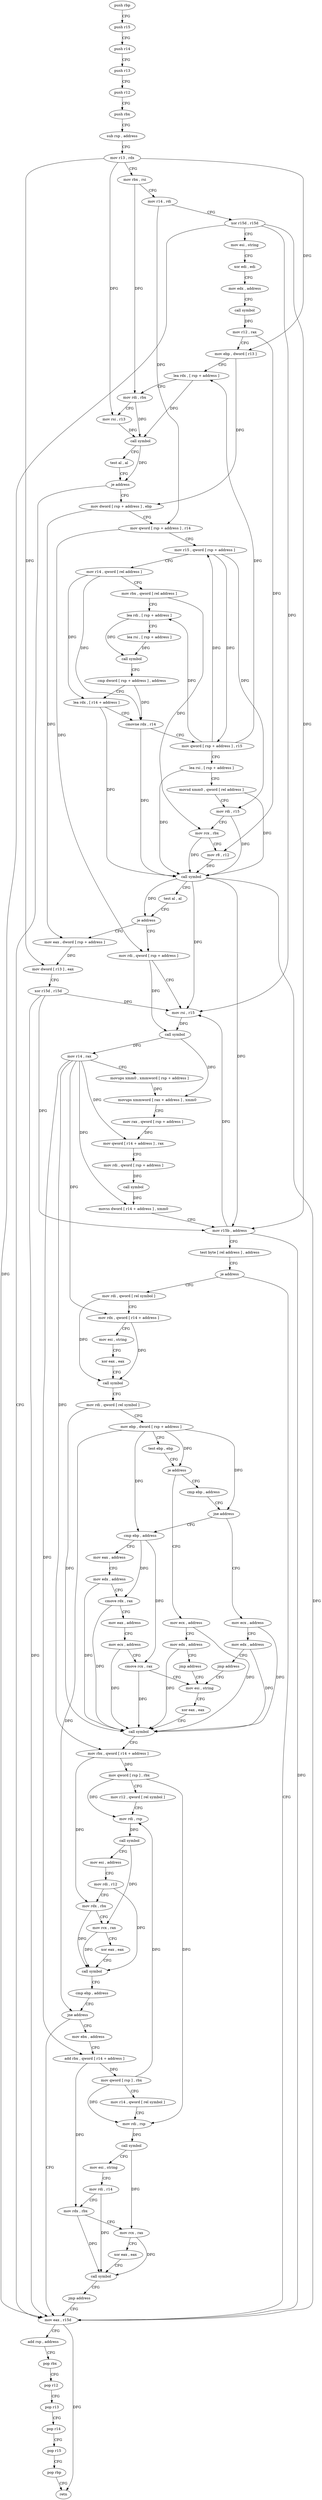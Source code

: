 digraph "func" {
"4240336" [label = "push rbp" ]
"4240337" [label = "push r15" ]
"4240339" [label = "push r14" ]
"4240341" [label = "push r13" ]
"4240343" [label = "push r12" ]
"4240345" [label = "push rbx" ]
"4240346" [label = "sub rsp , address" ]
"4240350" [label = "mov r13 , rdx" ]
"4240353" [label = "mov rbx , rsi" ]
"4240356" [label = "mov r14 , rdi" ]
"4240359" [label = "xor r15d , r15d" ]
"4240362" [label = "mov esi , string" ]
"4240367" [label = "xor edi , edi" ]
"4240369" [label = "mov edx , address" ]
"4240374" [label = "call symbol" ]
"4240379" [label = "mov r12 , rax" ]
"4240382" [label = "mov ebp , dword [ r13 ]" ]
"4240386" [label = "lea rdx , [ rsp + address ]" ]
"4240391" [label = "mov rdi , rbx" ]
"4240394" [label = "mov rsi , r13" ]
"4240397" [label = "call symbol" ]
"4240402" [label = "test al , al" ]
"4240404" [label = "je address" ]
"4240633" [label = "mov eax , r15d" ]
"4240410" [label = "mov dword [ rsp + address ] , ebp" ]
"4240636" [label = "add rsp , address" ]
"4240640" [label = "pop rbx" ]
"4240641" [label = "pop r12" ]
"4240643" [label = "pop r13" ]
"4240645" [label = "pop r14" ]
"4240647" [label = "pop r15" ]
"4240649" [label = "pop rbp" ]
"4240650" [label = "retn" ]
"4240414" [label = "mov qword [ rsp + address ] , r14" ]
"4240419" [label = "mov r15 , qword [ rsp + address ]" ]
"4240424" [label = "mov r14 , qword [ rel address ]" ]
"4240431" [label = "mov rbx , qword [ rel address ]" ]
"4240438" [label = "lea rdi , [ rsp + address ]" ]
"4240443" [label = "lea rsi , [ rsp + address ]" ]
"4240448" [label = "call symbol" ]
"4240453" [label = "cmp dword [ rsp + address ] , address" ]
"4240458" [label = "lea rdx , [ r14 + address ]" ]
"4240465" [label = "cmovne rdx , r14" ]
"4240469" [label = "mov qword [ rsp + address ] , r15" ]
"4240474" [label = "lea rsi , [ rsp + address ]" ]
"4240479" [label = "movsd xmm0 , qword [ rel address ]" ]
"4240487" [label = "mov rdi , r15" ]
"4240490" [label = "mov rcx , rbx" ]
"4240493" [label = "mov r8 , r12" ]
"4240496" [label = "call symbol" ]
"4240501" [label = "test al , al" ]
"4240503" [label = "je address" ]
"4240622" [label = "mov eax , dword [ rsp + address ]" ]
"4240505" [label = "mov rdi , qword [ rsp + address ]" ]
"4240626" [label = "mov dword [ r13 ] , eax" ]
"4240630" [label = "xor r15d , r15d" ]
"4240510" [label = "mov rsi , r15" ]
"4240513" [label = "call symbol" ]
"4240518" [label = "mov r14 , rax" ]
"4240521" [label = "movups xmm0 , xmmword [ rsp + address ]" ]
"4240526" [label = "movups xmmword [ rax + address ] , xmm0" ]
"4240530" [label = "mov rax , qword [ rsp + address ]" ]
"4240535" [label = "mov qword [ r14 + address ] , rax" ]
"4240539" [label = "mov rdi , qword [ rsp + address ]" ]
"4240544" [label = "call symbol" ]
"4240549" [label = "movss dword [ r14 + address ] , xmm0" ]
"4240555" [label = "mov r15b , address" ]
"4240558" [label = "test byte [ rel address ] , address" ]
"4240565" [label = "je address" ]
"4240567" [label = "mov rdi , qword [ rel symbol ]" ]
"4240574" [label = "mov rdx , qword [ r14 + address ]" ]
"4240578" [label = "mov esi , string" ]
"4240583" [label = "xor eax , eax" ]
"4240585" [label = "call symbol" ]
"4240590" [label = "mov rdi , qword [ rel symbol ]" ]
"4240597" [label = "mov ebp , dword [ rsp + address ]" ]
"4240601" [label = "test ebp , ebp" ]
"4240603" [label = "je address" ]
"4240651" [label = "mov ecx , address" ]
"4240605" [label = "cmp ebp , address" ]
"4240656" [label = "mov edx , address" ]
"4240661" [label = "jmp address" ]
"4240694" [label = "mov esi , string" ]
"4240608" [label = "jne address" ]
"4240663" [label = "cmp ebp , address" ]
"4240610" [label = "mov ecx , address" ]
"4240699" [label = "xor eax , eax" ]
"4240701" [label = "call symbol" ]
"4240706" [label = "mov rbx , qword [ r14 + address ]" ]
"4240710" [label = "mov qword [ rsp ] , rbx" ]
"4240714" [label = "mov r12 , qword [ rel symbol ]" ]
"4240721" [label = "mov rdi , rsp" ]
"4240724" [label = "call symbol" ]
"4240729" [label = "mov esi , address" ]
"4240734" [label = "mov rdi , r12" ]
"4240737" [label = "mov rdx , rbx" ]
"4240740" [label = "mov rcx , rax" ]
"4240743" [label = "xor eax , eax" ]
"4240745" [label = "call symbol" ]
"4240750" [label = "cmp ebp , address" ]
"4240753" [label = "jne address" ]
"4240755" [label = "mov ebx , address" ]
"4240666" [label = "mov eax , address" ]
"4240671" [label = "mov edx , address" ]
"4240676" [label = "cmove rdx , rax" ]
"4240680" [label = "mov eax , address" ]
"4240685" [label = "mov ecx , address" ]
"4240690" [label = "cmove rcx , rax" ]
"4240615" [label = "mov edx , address" ]
"4240620" [label = "jmp address" ]
"4240760" [label = "add rbx , qword [ r14 + address ]" ]
"4240764" [label = "mov qword [ rsp ] , rbx" ]
"4240768" [label = "mov r14 , qword [ rel symbol ]" ]
"4240775" [label = "mov rdi , rsp" ]
"4240778" [label = "call symbol" ]
"4240783" [label = "mov esi , string" ]
"4240788" [label = "mov rdi , r14" ]
"4240791" [label = "mov rdx , rbx" ]
"4240794" [label = "mov rcx , rax" ]
"4240797" [label = "xor eax , eax" ]
"4240799" [label = "call symbol" ]
"4240804" [label = "jmp address" ]
"4240336" -> "4240337" [ label = "CFG" ]
"4240337" -> "4240339" [ label = "CFG" ]
"4240339" -> "4240341" [ label = "CFG" ]
"4240341" -> "4240343" [ label = "CFG" ]
"4240343" -> "4240345" [ label = "CFG" ]
"4240345" -> "4240346" [ label = "CFG" ]
"4240346" -> "4240350" [ label = "CFG" ]
"4240350" -> "4240353" [ label = "CFG" ]
"4240350" -> "4240382" [ label = "DFG" ]
"4240350" -> "4240394" [ label = "DFG" ]
"4240350" -> "4240626" [ label = "DFG" ]
"4240353" -> "4240356" [ label = "CFG" ]
"4240353" -> "4240391" [ label = "DFG" ]
"4240356" -> "4240359" [ label = "CFG" ]
"4240356" -> "4240414" [ label = "DFG" ]
"4240359" -> "4240362" [ label = "CFG" ]
"4240359" -> "4240633" [ label = "DFG" ]
"4240359" -> "4240510" [ label = "DFG" ]
"4240359" -> "4240555" [ label = "DFG" ]
"4240362" -> "4240367" [ label = "CFG" ]
"4240367" -> "4240369" [ label = "CFG" ]
"4240369" -> "4240374" [ label = "CFG" ]
"4240374" -> "4240379" [ label = "DFG" ]
"4240379" -> "4240382" [ label = "CFG" ]
"4240379" -> "4240493" [ label = "DFG" ]
"4240382" -> "4240386" [ label = "CFG" ]
"4240382" -> "4240410" [ label = "DFG" ]
"4240386" -> "4240391" [ label = "CFG" ]
"4240386" -> "4240397" [ label = "DFG" ]
"4240391" -> "4240394" [ label = "CFG" ]
"4240391" -> "4240397" [ label = "DFG" ]
"4240394" -> "4240397" [ label = "DFG" ]
"4240397" -> "4240402" [ label = "CFG" ]
"4240397" -> "4240404" [ label = "DFG" ]
"4240402" -> "4240404" [ label = "CFG" ]
"4240404" -> "4240633" [ label = "CFG" ]
"4240404" -> "4240410" [ label = "CFG" ]
"4240633" -> "4240636" [ label = "CFG" ]
"4240633" -> "4240650" [ label = "DFG" ]
"4240410" -> "4240414" [ label = "CFG" ]
"4240410" -> "4240622" [ label = "DFG" ]
"4240636" -> "4240640" [ label = "CFG" ]
"4240640" -> "4240641" [ label = "CFG" ]
"4240641" -> "4240643" [ label = "CFG" ]
"4240643" -> "4240645" [ label = "CFG" ]
"4240645" -> "4240647" [ label = "CFG" ]
"4240647" -> "4240649" [ label = "CFG" ]
"4240649" -> "4240650" [ label = "CFG" ]
"4240414" -> "4240419" [ label = "CFG" ]
"4240414" -> "4240505" [ label = "DFG" ]
"4240419" -> "4240424" [ label = "CFG" ]
"4240419" -> "4240469" [ label = "DFG" ]
"4240419" -> "4240487" [ label = "DFG" ]
"4240424" -> "4240431" [ label = "CFG" ]
"4240424" -> "4240458" [ label = "DFG" ]
"4240424" -> "4240465" [ label = "DFG" ]
"4240431" -> "4240438" [ label = "CFG" ]
"4240431" -> "4240490" [ label = "DFG" ]
"4240438" -> "4240443" [ label = "CFG" ]
"4240438" -> "4240448" [ label = "DFG" ]
"4240443" -> "4240448" [ label = "DFG" ]
"4240448" -> "4240453" [ label = "CFG" ]
"4240453" -> "4240458" [ label = "CFG" ]
"4240453" -> "4240465" [ label = "DFG" ]
"4240458" -> "4240465" [ label = "CFG" ]
"4240458" -> "4240496" [ label = "DFG" ]
"4240465" -> "4240469" [ label = "CFG" ]
"4240465" -> "4240496" [ label = "DFG" ]
"4240469" -> "4240474" [ label = "CFG" ]
"4240469" -> "4240386" [ label = "DFG" ]
"4240469" -> "4240419" [ label = "DFG" ]
"4240469" -> "4240438" [ label = "DFG" ]
"4240474" -> "4240479" [ label = "CFG" ]
"4240474" -> "4240496" [ label = "DFG" ]
"4240479" -> "4240487" [ label = "CFG" ]
"4240479" -> "4240496" [ label = "DFG" ]
"4240487" -> "4240490" [ label = "CFG" ]
"4240487" -> "4240496" [ label = "DFG" ]
"4240490" -> "4240493" [ label = "CFG" ]
"4240490" -> "4240496" [ label = "DFG" ]
"4240493" -> "4240496" [ label = "DFG" ]
"4240496" -> "4240501" [ label = "CFG" ]
"4240496" -> "4240633" [ label = "DFG" ]
"4240496" -> "4240503" [ label = "DFG" ]
"4240496" -> "4240510" [ label = "DFG" ]
"4240496" -> "4240555" [ label = "DFG" ]
"4240501" -> "4240503" [ label = "CFG" ]
"4240503" -> "4240622" [ label = "CFG" ]
"4240503" -> "4240505" [ label = "CFG" ]
"4240622" -> "4240626" [ label = "DFG" ]
"4240505" -> "4240510" [ label = "CFG" ]
"4240505" -> "4240513" [ label = "DFG" ]
"4240626" -> "4240630" [ label = "CFG" ]
"4240630" -> "4240633" [ label = "DFG" ]
"4240630" -> "4240510" [ label = "DFG" ]
"4240630" -> "4240555" [ label = "DFG" ]
"4240510" -> "4240513" [ label = "DFG" ]
"4240513" -> "4240518" [ label = "DFG" ]
"4240513" -> "4240526" [ label = "DFG" ]
"4240518" -> "4240521" [ label = "CFG" ]
"4240518" -> "4240535" [ label = "DFG" ]
"4240518" -> "4240549" [ label = "DFG" ]
"4240518" -> "4240574" [ label = "DFG" ]
"4240518" -> "4240706" [ label = "DFG" ]
"4240518" -> "4240760" [ label = "DFG" ]
"4240521" -> "4240526" [ label = "DFG" ]
"4240526" -> "4240530" [ label = "CFG" ]
"4240530" -> "4240535" [ label = "DFG" ]
"4240535" -> "4240539" [ label = "CFG" ]
"4240539" -> "4240544" [ label = "DFG" ]
"4240544" -> "4240549" [ label = "DFG" ]
"4240549" -> "4240555" [ label = "CFG" ]
"4240555" -> "4240558" [ label = "CFG" ]
"4240555" -> "4240633" [ label = "DFG" ]
"4240555" -> "4240510" [ label = "DFG" ]
"4240558" -> "4240565" [ label = "CFG" ]
"4240565" -> "4240633" [ label = "CFG" ]
"4240565" -> "4240567" [ label = "CFG" ]
"4240567" -> "4240574" [ label = "CFG" ]
"4240567" -> "4240585" [ label = "DFG" ]
"4240574" -> "4240578" [ label = "CFG" ]
"4240574" -> "4240585" [ label = "DFG" ]
"4240578" -> "4240583" [ label = "CFG" ]
"4240583" -> "4240585" [ label = "CFG" ]
"4240585" -> "4240590" [ label = "CFG" ]
"4240590" -> "4240597" [ label = "CFG" ]
"4240590" -> "4240701" [ label = "DFG" ]
"4240597" -> "4240601" [ label = "CFG" ]
"4240597" -> "4240603" [ label = "DFG" ]
"4240597" -> "4240608" [ label = "DFG" ]
"4240597" -> "4240753" [ label = "DFG" ]
"4240597" -> "4240663" [ label = "DFG" ]
"4240601" -> "4240603" [ label = "CFG" ]
"4240603" -> "4240651" [ label = "CFG" ]
"4240603" -> "4240605" [ label = "CFG" ]
"4240651" -> "4240656" [ label = "CFG" ]
"4240651" -> "4240701" [ label = "DFG" ]
"4240605" -> "4240608" [ label = "CFG" ]
"4240656" -> "4240661" [ label = "CFG" ]
"4240656" -> "4240701" [ label = "DFG" ]
"4240661" -> "4240694" [ label = "CFG" ]
"4240694" -> "4240699" [ label = "CFG" ]
"4240608" -> "4240663" [ label = "CFG" ]
"4240608" -> "4240610" [ label = "CFG" ]
"4240663" -> "4240666" [ label = "CFG" ]
"4240663" -> "4240676" [ label = "DFG" ]
"4240663" -> "4240690" [ label = "DFG" ]
"4240610" -> "4240615" [ label = "CFG" ]
"4240610" -> "4240701" [ label = "DFG" ]
"4240699" -> "4240701" [ label = "CFG" ]
"4240701" -> "4240706" [ label = "CFG" ]
"4240706" -> "4240710" [ label = "DFG" ]
"4240706" -> "4240737" [ label = "DFG" ]
"4240710" -> "4240714" [ label = "CFG" ]
"4240710" -> "4240721" [ label = "DFG" ]
"4240710" -> "4240775" [ label = "DFG" ]
"4240714" -> "4240721" [ label = "CFG" ]
"4240721" -> "4240724" [ label = "DFG" ]
"4240724" -> "4240729" [ label = "CFG" ]
"4240724" -> "4240740" [ label = "DFG" ]
"4240729" -> "4240734" [ label = "CFG" ]
"4240734" -> "4240737" [ label = "CFG" ]
"4240734" -> "4240745" [ label = "DFG" ]
"4240737" -> "4240740" [ label = "CFG" ]
"4240737" -> "4240745" [ label = "DFG" ]
"4240740" -> "4240743" [ label = "CFG" ]
"4240740" -> "4240745" [ label = "DFG" ]
"4240743" -> "4240745" [ label = "CFG" ]
"4240745" -> "4240750" [ label = "CFG" ]
"4240750" -> "4240753" [ label = "CFG" ]
"4240753" -> "4240633" [ label = "CFG" ]
"4240753" -> "4240755" [ label = "CFG" ]
"4240755" -> "4240760" [ label = "CFG" ]
"4240666" -> "4240671" [ label = "CFG" ]
"4240671" -> "4240676" [ label = "CFG" ]
"4240671" -> "4240701" [ label = "DFG" ]
"4240676" -> "4240680" [ label = "CFG" ]
"4240676" -> "4240701" [ label = "DFG" ]
"4240680" -> "4240685" [ label = "CFG" ]
"4240685" -> "4240690" [ label = "CFG" ]
"4240685" -> "4240701" [ label = "DFG" ]
"4240690" -> "4240694" [ label = "CFG" ]
"4240690" -> "4240701" [ label = "DFG" ]
"4240615" -> "4240620" [ label = "CFG" ]
"4240615" -> "4240701" [ label = "DFG" ]
"4240620" -> "4240694" [ label = "CFG" ]
"4240760" -> "4240764" [ label = "DFG" ]
"4240760" -> "4240791" [ label = "DFG" ]
"4240764" -> "4240768" [ label = "CFG" ]
"4240764" -> "4240721" [ label = "DFG" ]
"4240764" -> "4240775" [ label = "DFG" ]
"4240768" -> "4240775" [ label = "CFG" ]
"4240775" -> "4240778" [ label = "DFG" ]
"4240778" -> "4240783" [ label = "CFG" ]
"4240778" -> "4240794" [ label = "DFG" ]
"4240783" -> "4240788" [ label = "CFG" ]
"4240788" -> "4240791" [ label = "CFG" ]
"4240788" -> "4240799" [ label = "DFG" ]
"4240791" -> "4240794" [ label = "CFG" ]
"4240791" -> "4240799" [ label = "DFG" ]
"4240794" -> "4240797" [ label = "CFG" ]
"4240794" -> "4240799" [ label = "DFG" ]
"4240797" -> "4240799" [ label = "CFG" ]
"4240799" -> "4240804" [ label = "CFG" ]
"4240804" -> "4240633" [ label = "CFG" ]
}
